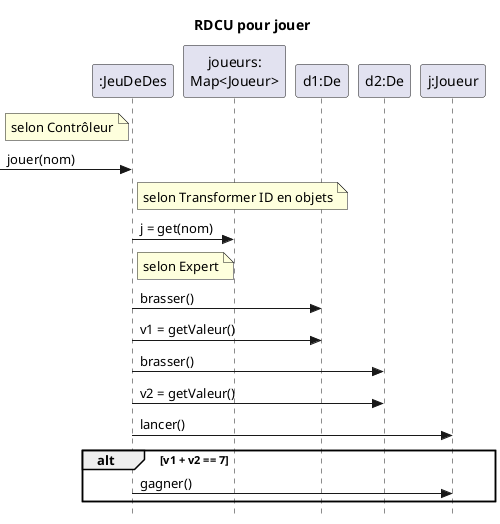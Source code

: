 @startuml
skinparam style strictuml
title RDCU pour jouer
participant ":JeuDeDes" as c
participant "joueurs:\nMap<Joueur>" as jm
participant "d1:De" as d1
participant "d2:De" as d2
participant "j:Joueur" as j
note left of c : selon Contrôleur 
->c : jouer(nom)
note right of c : selon Transformer ID en objets 
c->jm : j = get(nom)
note right of c : selon Expert 
c->d1 : brasser()
c->d1 : v1 = getValeur()
c->d2 : brasser()
c->d2 : v2 = getValeur()
c->j : lancer()
alt v1 + v2 == 7
  c->j : gagner()
end alt
@enduml